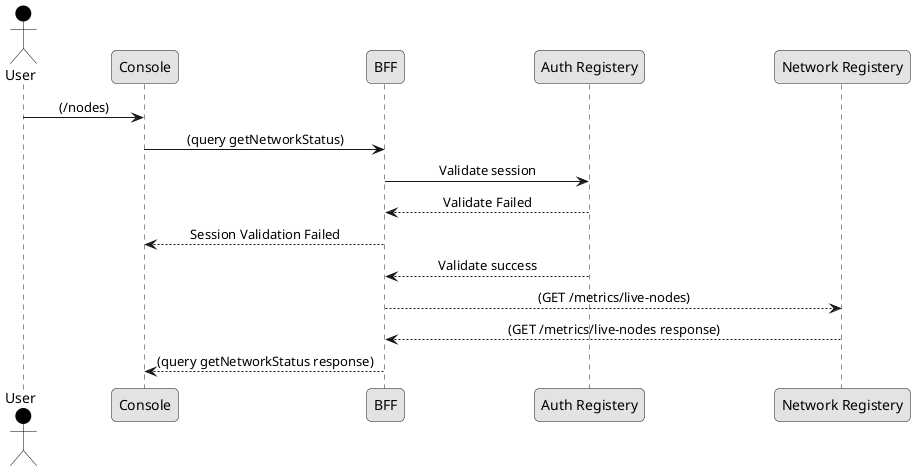 @startuml
skinparam BoxPadding 10
skinparam roundcorner 10
skinparam Shadowing false
skinparam monochrome true
skinparam ParticipantPadding 60
skinparam ActorBorderColor  Black
skinparam sequenceMessageAlign center
skinparam SequenceBoxBackgroundColor AliceBlue

actor User #Black

User -> Console: (/nodes)
Console -> BFF: (query getNetworkStatus)
BFF -> "Auth Registery": Validate session
BFF <-- "Auth Registery": Validate Failed
Console <-- BFF: Session Validation Failed
BFF <-- "Auth Registery": Validate success
BFF --> "Network Registery": (GET /metrics/live-nodes)
BFF <-- "Network Registery": (GET /metrics/live-nodes response)
BFF --> Console:  (query getNetworkStatus response)

@enduml